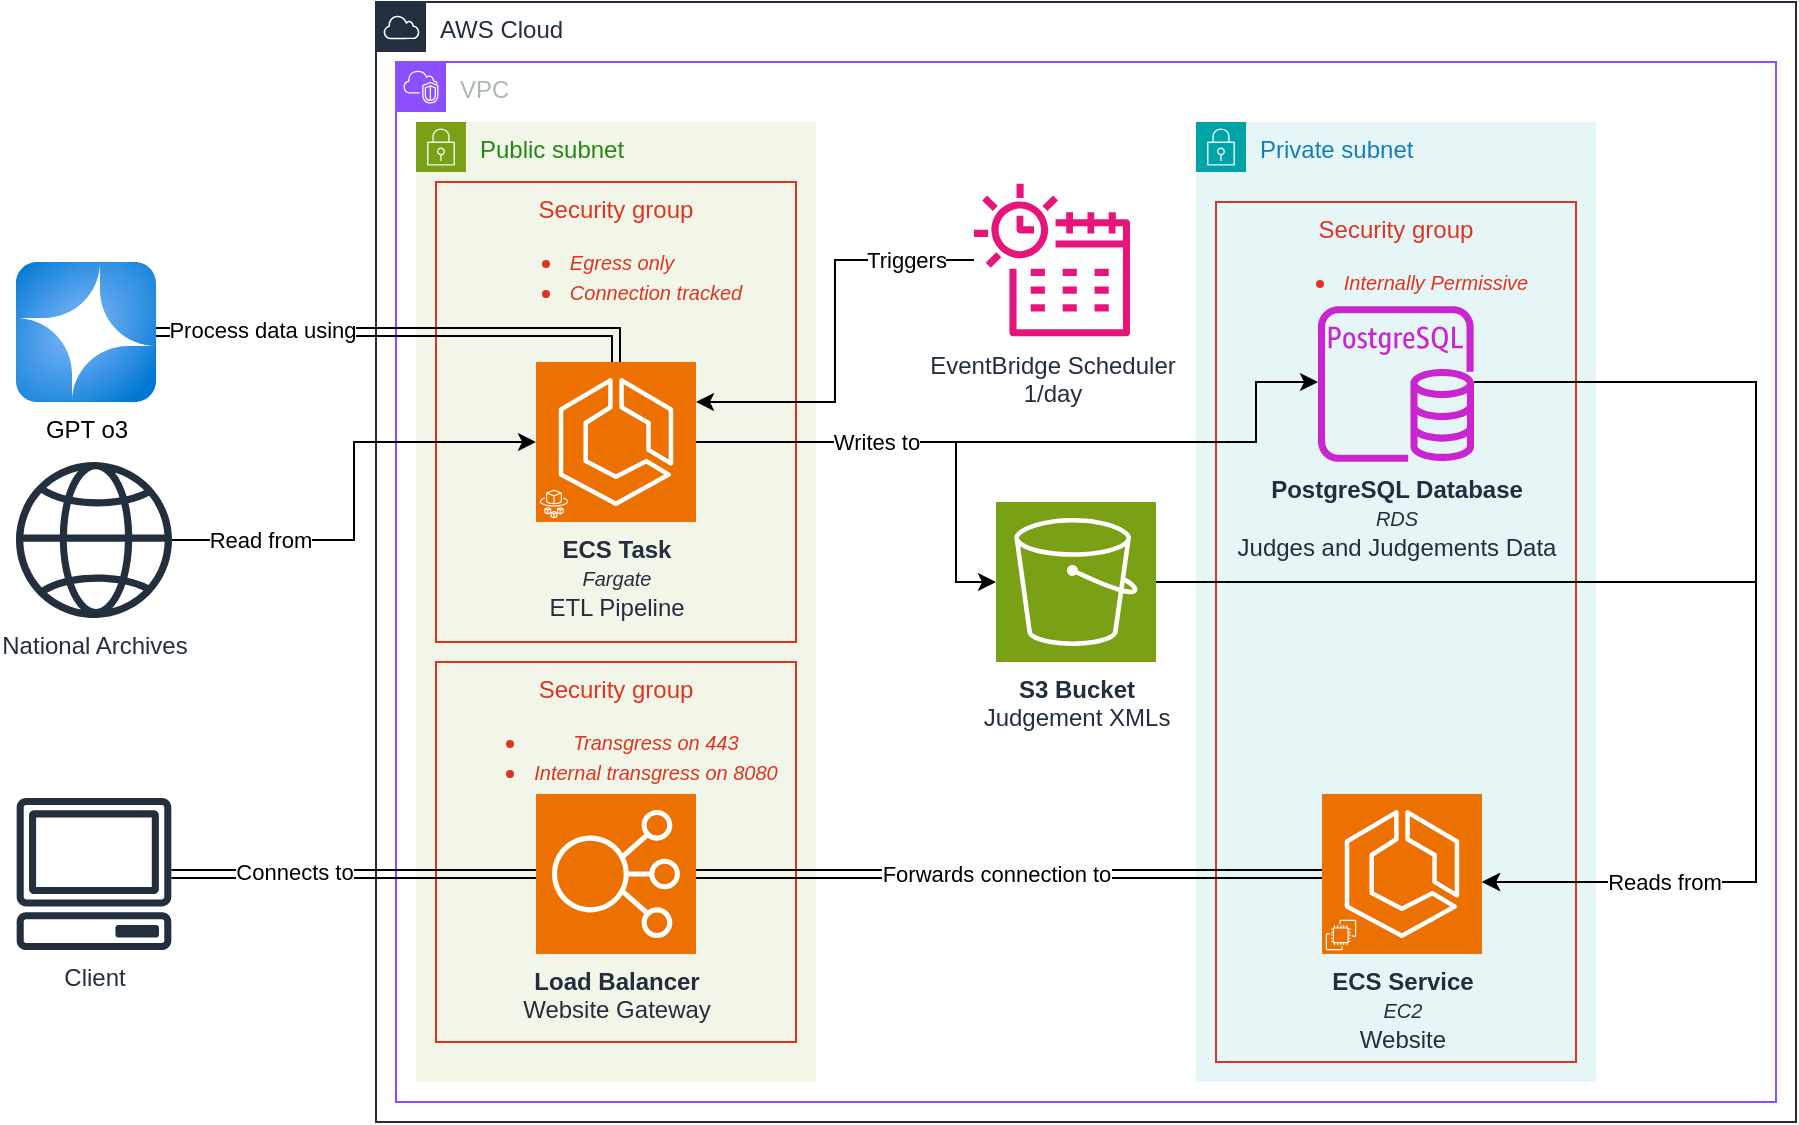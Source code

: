 <mxfile version="26.0.9">
  <diagram name="Page-1" id="KPLoOtIkAREZE4EvZQdS">
    <mxGraphModel dx="1622" dy="743" grid="1" gridSize="10" guides="1" tooltips="1" connect="1" arrows="1" fold="1" page="1" pageScale="1" pageWidth="827" pageHeight="1169" math="0" shadow="0">
      <root>
        <mxCell id="0" />
        <mxCell id="1" parent="0" />
        <mxCell id="svKFRJVLYX2BS5h3yiOG-100" value="Public subnet" style="points=[[0,0],[0.25,0],[0.5,0],[0.75,0],[1,0],[1,0.25],[1,0.5],[1,0.75],[1,1],[0.75,1],[0.5,1],[0.25,1],[0,1],[0,0.75],[0,0.5],[0,0.25]];outlineConnect=0;gradientColor=none;html=1;whiteSpace=wrap;fontSize=12;fontStyle=0;container=1;pointerEvents=0;collapsible=0;recursiveResize=0;shape=mxgraph.aws4.group;grIcon=mxgraph.aws4.group_security_group;grStroke=0;strokeColor=#7AA116;fillColor=#F2F6E8;verticalAlign=top;align=left;spacingLeft=30;fontColor=#248814;dashed=0;" parent="1" vertex="1">
          <mxGeometry x="-20" y="150" width="200" height="480" as="geometry" />
        </mxCell>
        <mxCell id="svKFRJVLYX2BS5h3yiOG-45" value="Security group&lt;div&gt;&lt;ul&gt;&lt;li style=&quot;text-align: left;&quot;&gt;&lt;i&gt;&lt;font style=&quot;font-size: 10px;&quot;&gt;Egress only&lt;/font&gt;&lt;/i&gt;&lt;/li&gt;&lt;li&gt;&lt;i&gt;&lt;font style=&quot;font-size: 10px;&quot;&gt;Connection t&lt;/font&gt;&lt;/i&gt;&lt;i style=&quot;background-color: transparent; color: light-dark(rgb(221, 53, 34), rgb(255, 133, 117));&quot;&gt;&lt;font style=&quot;font-size: 10px;&quot;&gt;racked&lt;/font&gt;&lt;/i&gt;&lt;/li&gt;&lt;/ul&gt;&lt;/div&gt;" style="fillColor=none;strokeColor=#DD3522;verticalAlign=top;fontStyle=0;fontColor=#DD3522;whiteSpace=wrap;html=1;" parent="1" vertex="1">
          <mxGeometry x="-10" y="180" width="180" height="230" as="geometry" />
        </mxCell>
        <mxCell id="svKFRJVLYX2BS5h3yiOG-71" value="EventBridge Scheduler&lt;div&gt;1/day&lt;/div&gt;" style="sketch=0;outlineConnect=0;fontColor=#232F3E;gradientColor=none;fillColor=#E7157B;strokeColor=none;dashed=0;verticalLabelPosition=bottom;verticalAlign=top;align=center;html=1;fontSize=12;fontStyle=0;aspect=fixed;pointerEvents=1;shape=mxgraph.aws4.eventbridge_scheduler;" parent="1" vertex="1">
          <mxGeometry x="259" y="180" width="78" height="78" as="geometry" />
        </mxCell>
        <mxCell id="svKFRJVLYX2BS5h3yiOG-89" value="National Archives" style="sketch=0;outlineConnect=0;fontColor=#232F3E;gradientColor=none;fillColor=#232F3D;strokeColor=none;dashed=0;verticalLabelPosition=bottom;verticalAlign=top;align=center;html=1;fontSize=12;fontStyle=0;aspect=fixed;pointerEvents=1;shape=mxgraph.aws4.globe;" parent="1" vertex="1">
          <mxGeometry x="-220" y="320" width="78" height="78" as="geometry" />
        </mxCell>
        <mxCell id="svKFRJVLYX2BS5h3yiOG-96" value="Client" style="sketch=0;outlineConnect=0;fontColor=#232F3E;gradientColor=none;fillColor=#232F3D;strokeColor=none;dashed=0;verticalLabelPosition=bottom;verticalAlign=top;align=center;html=1;fontSize=12;fontStyle=0;aspect=fixed;pointerEvents=1;shape=mxgraph.aws4.client;" parent="1" vertex="1">
          <mxGeometry x="-220" y="488" width="78" height="76" as="geometry" />
        </mxCell>
        <mxCell id="svKFRJVLYX2BS5h3yiOG-101" value="VPC" style="points=[[0,0],[0.25,0],[0.5,0],[0.75,0],[1,0],[1,0.25],[1,0.5],[1,0.75],[1,1],[0.75,1],[0.5,1],[0.25,1],[0,1],[0,0.75],[0,0.5],[0,0.25]];outlineConnect=0;gradientColor=none;html=1;whiteSpace=wrap;fontSize=12;fontStyle=0;container=1;pointerEvents=0;collapsible=0;recursiveResize=0;shape=mxgraph.aws4.group;grIcon=mxgraph.aws4.group_vpc2;strokeColor=#8C4FFF;fillColor=none;verticalAlign=top;align=left;spacingLeft=30;fontColor=#AAB7B8;dashed=0;" parent="1" vertex="1">
          <mxGeometry x="-30" y="120" width="690" height="520" as="geometry" />
        </mxCell>
        <mxCell id="svKFRJVLYX2BS5h3yiOG-102" value="AWS Cloud" style="points=[[0,0],[0.25,0],[0.5,0],[0.75,0],[1,0],[1,0.25],[1,0.5],[1,0.75],[1,1],[0.75,1],[0.5,1],[0.25,1],[0,1],[0,0.75],[0,0.5],[0,0.25]];outlineConnect=0;gradientColor=none;html=1;whiteSpace=wrap;fontSize=12;fontStyle=0;container=0;pointerEvents=0;collapsible=0;recursiveResize=0;shape=mxgraph.aws4.group;grIcon=mxgraph.aws4.group_aws_cloud;strokeColor=#232F3E;fillColor=none;verticalAlign=top;align=left;spacingLeft=30;fontColor=#232F3E;dashed=0;" parent="1" vertex="1">
          <mxGeometry x="-40" y="90" width="710" height="560" as="geometry" />
        </mxCell>
        <mxCell id="svKFRJVLYX2BS5h3yiOG-99" value="Private subnet" style="points=[[0,0],[0.25,0],[0.5,0],[0.75,0],[1,0],[1,0.25],[1,0.5],[1,0.75],[1,1],[0.75,1],[0.5,1],[0.25,1],[0,1],[0,0.75],[0,0.5],[0,0.25]];outlineConnect=0;gradientColor=none;html=1;whiteSpace=wrap;fontSize=12;fontStyle=0;container=0;pointerEvents=0;collapsible=0;recursiveResize=0;shape=mxgraph.aws4.group;grIcon=mxgraph.aws4.group_security_group;grStroke=0;strokeColor=#00A4A6;fillColor=#E6F6F7;verticalAlign=top;align=left;spacingLeft=30;fontColor=#147EBA;dashed=0;" parent="1" vertex="1">
          <mxGeometry x="370" y="150" width="200" height="480" as="geometry" />
        </mxCell>
        <mxCell id="svKFRJVLYX2BS5h3yiOG-75" value="Security group&lt;div&gt;&lt;ul&gt;&lt;li&gt;&lt;font style=&quot;font-size: 10px;&quot;&gt;&lt;i&gt;Internally Permissive&lt;/i&gt;&lt;/font&gt;&lt;/li&gt;&lt;/ul&gt;&lt;/div&gt;" style="fillColor=none;strokeColor=#DD3522;verticalAlign=top;fontStyle=0;fontColor=#DD3522;whiteSpace=wrap;html=1;" parent="1" vertex="1">
          <mxGeometry x="380" y="190" width="180" height="430" as="geometry" />
        </mxCell>
        <mxCell id="svKFRJVLYX2BS5h3yiOG-74" value="&lt;b&gt;PostgreSQL Database&lt;/b&gt;&lt;div&gt;&lt;font style=&quot;font-size: 10px;&quot;&gt;&lt;i&gt;RDS&lt;/i&gt;&lt;/font&gt;&lt;/div&gt;&lt;div&gt;Judges and Judgements Data&lt;/div&gt;" style="sketch=0;outlineConnect=0;fontColor=#232F3E;gradientColor=none;fillColor=#C925D1;strokeColor=none;dashed=0;verticalLabelPosition=bottom;verticalAlign=top;align=center;html=1;fontSize=12;fontStyle=0;aspect=fixed;pointerEvents=1;shape=mxgraph.aws4.rds_postgresql_instance;" parent="1" vertex="1">
          <mxGeometry x="431" y="242" width="78" height="78" as="geometry" />
        </mxCell>
        <mxCell id="mogwHyKd4nBZ1xsCV_yF-2" style="edgeStyle=orthogonalEdgeStyle;rounded=0;orthogonalLoop=1;jettySize=auto;html=1;entryX=0;entryY=0.5;entryDx=0;entryDy=0;entryPerimeter=0;" parent="1" source="svKFRJVLYX2BS5h3yiOG-89" target="svKFRJVLYX2BS5h3yiOG-51" edge="1">
          <mxGeometry relative="1" as="geometry" />
        </mxCell>
        <mxCell id="ygyKLbbER7SILzHNcsFx-6" value="Read from" style="edgeLabel;html=1;align=center;verticalAlign=middle;resizable=0;points=[];" parent="mogwHyKd4nBZ1xsCV_yF-2" vertex="1" connectable="0">
          <mxGeometry x="-0.453" relative="1" as="geometry">
            <mxPoint x="-19" as="offset" />
          </mxGeometry>
        </mxCell>
        <mxCell id="ygyKLbbER7SILzHNcsFx-2" style="edgeStyle=orthogonalEdgeStyle;rounded=0;orthogonalLoop=1;jettySize=auto;html=1;" parent="1" source="svKFRJVLYX2BS5h3yiOG-51" target="svKFRJVLYX2BS5h3yiOG-74" edge="1">
          <mxGeometry relative="1" as="geometry">
            <Array as="points">
              <mxPoint x="400" y="310" />
              <mxPoint x="400" y="280" />
            </Array>
          </mxGeometry>
        </mxCell>
        <mxCell id="svKFRJVLYX2BS5h3yiOG-51" value="&lt;b&gt;ECS Task&lt;/b&gt;&lt;div&gt;&lt;i&gt;&lt;font style=&quot;font-size: 10px;&quot;&gt;Fargate&lt;/font&gt;&lt;/i&gt;&lt;/div&gt;&lt;div&gt;ETL Pipeline&lt;/div&gt;" style="sketch=0;points=[[0,0,0],[0.25,0,0],[0.5,0,0],[0.75,0,0],[1,0,0],[0,1,0],[0.25,1,0],[0.5,1,0],[0.75,1,0],[1,1,0],[0,0.25,0],[0,0.5,0],[0,0.75,0],[1,0.25,0],[1,0.5,0],[1,0.75,0]];outlineConnect=0;fontColor=#232F3E;fillColor=#ED7100;strokeColor=#ffffff;dashed=0;verticalLabelPosition=bottom;verticalAlign=top;align=center;html=1;fontSize=12;fontStyle=0;aspect=fixed;shape=mxgraph.aws4.resourceIcon;resIcon=mxgraph.aws4.ecs;" parent="1" vertex="1">
          <mxGeometry x="40" y="270" width="80" height="80" as="geometry" />
        </mxCell>
        <mxCell id="svKFRJVLYX2BS5h3yiOG-52" value="" style="sketch=0;points=[[0,0,0],[0.25,0,0],[0.5,0,0],[0.75,0,0],[1,0,0],[0,1,0],[0.25,1,0],[0.5,1,0],[0.75,1,0],[1,1,0],[0,0.25,0],[0,0.5,0],[0,0.75,0],[1,0.25,0],[1,0.5,0],[1,0.75,0]];outlineConnect=0;fontColor=#232F3E;fillColor=#ED7100;strokeColor=#ffffff;dashed=0;verticalLabelPosition=bottom;verticalAlign=top;align=center;html=1;fontSize=12;fontStyle=0;aspect=fixed;shape=mxgraph.aws4.resourceIcon;resIcon=mxgraph.aws4.fargate;" parent="1" vertex="1">
          <mxGeometry x="40" y="332" width="18" height="18" as="geometry" />
        </mxCell>
        <mxCell id="i5LPw1YDStZTyWj4t00D-1" value="Security group&lt;div&gt;&lt;ul&gt;&lt;li&gt;&lt;span style=&quot;background-color: transparent; color: light-dark(rgb(221, 53, 34), rgb(255, 133, 117));&quot;&gt;&lt;font style=&quot;font-size: 10px;&quot;&gt;&lt;i&gt;Transgress on 443&lt;/i&gt;&lt;/font&gt;&lt;/span&gt;&lt;/li&gt;&lt;li&gt;&lt;span style=&quot;background-color: transparent; color: light-dark(rgb(221, 53, 34), rgb(255, 133, 117));&quot;&gt;&lt;font style=&quot;font-size: 10px;&quot;&gt;&lt;i&gt;Internal transgress on 8080&lt;/i&gt;&lt;/font&gt;&lt;/span&gt;&lt;/li&gt;&lt;/ul&gt;&lt;/div&gt;" style="fillColor=none;strokeColor=#DD3522;verticalAlign=top;fontStyle=0;fontColor=#DD3522;whiteSpace=wrap;html=1;" parent="1" vertex="1">
          <mxGeometry x="-10" y="420" width="180" height="190" as="geometry" />
        </mxCell>
        <mxCell id="i5LPw1YDStZTyWj4t00D-2" value="&lt;b&gt;Load Balancer&lt;/b&gt;&lt;div&gt;Website Gateway&lt;/div&gt;" style="sketch=0;points=[[0,0,0],[0.25,0,0],[0.5,0,0],[0.75,0,0],[1,0,0],[0,1,0],[0.25,1,0],[0.5,1,0],[0.75,1,0],[1,1,0],[0,0.25,0],[0,0.5,0],[0,0.75,0],[1,0.25,0],[1,0.5,0],[1,0.75,0]];outlineConnect=0;fontColor=#232F3E;fillColor=#ED7100;strokeColor=#ffffff;dashed=0;verticalLabelPosition=bottom;verticalAlign=top;align=center;html=1;fontSize=12;fontStyle=0;aspect=fixed;shape=mxgraph.aws4.resourceIcon;resIcon=mxgraph.aws4.elastic_load_balancing;" parent="1" vertex="1">
          <mxGeometry x="40" y="486" width="80" height="80" as="geometry" />
        </mxCell>
        <mxCell id="i5LPw1YDStZTyWj4t00D-10" style="edgeStyle=orthogonalEdgeStyle;rounded=0;orthogonalLoop=1;jettySize=auto;html=1;" parent="1" source="i5LPw1YDStZTyWj4t00D-3" target="i5LPw1YDStZTyWj4t00D-6" edge="1">
          <mxGeometry relative="1" as="geometry">
            <Array as="points">
              <mxPoint x="650" y="380" />
              <mxPoint x="650" y="530" />
            </Array>
          </mxGeometry>
        </mxCell>
        <mxCell id="i5LPw1YDStZTyWj4t00D-3" value="&lt;b&gt;S3 Bucket&lt;/b&gt;&lt;div&gt;Judgement XMLs&lt;/div&gt;" style="sketch=0;points=[[0,0,0],[0.25,0,0],[0.5,0,0],[0.75,0,0],[1,0,0],[0,1,0],[0.25,1,0],[0.5,1,0],[0.75,1,0],[1,1,0],[0,0.25,0],[0,0.5,0],[0,0.75,0],[1,0.25,0],[1,0.5,0],[1,0.75,0]];outlineConnect=0;fontColor=#232F3E;fillColor=#7AA116;strokeColor=#ffffff;dashed=0;verticalLabelPosition=bottom;verticalAlign=top;align=center;html=1;fontSize=12;fontStyle=0;aspect=fixed;shape=mxgraph.aws4.resourceIcon;resIcon=mxgraph.aws4.s3;" parent="1" vertex="1">
          <mxGeometry x="270" y="340" width="80" height="80" as="geometry" />
        </mxCell>
        <mxCell id="i5LPw1YDStZTyWj4t00D-6" value="&lt;b&gt;ECS Service&lt;/b&gt;&lt;div&gt;&lt;i&gt;&lt;font style=&quot;font-size: 10px;&quot;&gt;EC2&lt;/font&gt;&lt;/i&gt;&lt;/div&gt;&lt;div&gt;Website&lt;/div&gt;" style="sketch=0;points=[[0,0,0],[0.25,0,0],[0.5,0,0],[0.75,0,0],[1,0,0],[0,1,0],[0.25,1,0],[0.5,1,0],[0.75,1,0],[1,1,0],[0,0.25,0],[0,0.5,0],[0,0.75,0],[1,0.25,0],[1,0.5,0],[1,0.75,0]];outlineConnect=0;fontColor=#232F3E;fillColor=#ED7100;strokeColor=#ffffff;dashed=0;verticalLabelPosition=bottom;verticalAlign=top;align=center;html=1;fontSize=12;fontStyle=0;aspect=fixed;shape=mxgraph.aws4.resourceIcon;resIcon=mxgraph.aws4.ecs;" parent="1" vertex="1">
          <mxGeometry x="433" y="486" width="80" height="80" as="geometry" />
        </mxCell>
        <mxCell id="i5LPw1YDStZTyWj4t00D-7" value="" style="sketch=0;points=[[0,0,0],[0.25,0,0],[0.5,0,0],[0.75,0,0],[1,0,0],[0,1,0],[0.25,1,0],[0.5,1,0],[0.75,1,0],[1,1,0],[0,0.25,0],[0,0.5,0],[0,0.75,0],[1,0.25,0],[1,0.5,0],[1,0.75,0]];outlineConnect=0;fontColor=#232F3E;fillColor=#ED7100;strokeColor=#ffffff;dashed=0;verticalLabelPosition=bottom;verticalAlign=top;align=center;html=1;fontSize=12;fontStyle=0;aspect=fixed;shape=mxgraph.aws4.resourceIcon;resIcon=mxgraph.aws4.ec2;" parent="1" vertex="1">
          <mxGeometry x="433" y="547" width="19" height="19" as="geometry" />
        </mxCell>
        <mxCell id="i5LPw1YDStZTyWj4t00D-11" style="edgeStyle=orthogonalEdgeStyle;rounded=0;orthogonalLoop=1;jettySize=auto;html=1;" parent="1" source="svKFRJVLYX2BS5h3yiOG-74" target="i5LPw1YDStZTyWj4t00D-6" edge="1">
          <mxGeometry relative="1" as="geometry">
            <Array as="points">
              <mxPoint x="650" y="280" />
              <mxPoint x="650" y="530" />
            </Array>
          </mxGeometry>
        </mxCell>
        <mxCell id="ygyKLbbER7SILzHNcsFx-5" value="Reads from" style="edgeLabel;html=1;align=center;verticalAlign=middle;resizable=0;points=[];" parent="i5LPw1YDStZTyWj4t00D-11" vertex="1" connectable="0">
          <mxGeometry x="0.685" y="-3" relative="1" as="geometry">
            <mxPoint x="8" y="3" as="offset" />
          </mxGeometry>
        </mxCell>
        <mxCell id="i5LPw1YDStZTyWj4t00D-14" value="" style="shape=link;html=1;rounded=0;entryX=0;entryY=0.5;entryDx=0;entryDy=0;entryPerimeter=0;" parent="1" source="svKFRJVLYX2BS5h3yiOG-96" target="i5LPw1YDStZTyWj4t00D-2" edge="1">
          <mxGeometry width="100" relative="1" as="geometry">
            <mxPoint x="120" y="490" as="sourcePoint" />
            <mxPoint x="220" y="490" as="targetPoint" />
            <Array as="points" />
          </mxGeometry>
        </mxCell>
        <mxCell id="ygyKLbbER7SILzHNcsFx-10" value="Connects to" style="edgeLabel;html=1;align=center;verticalAlign=middle;resizable=0;points=[];" parent="i5LPw1YDStZTyWj4t00D-14" vertex="1" connectable="0">
          <mxGeometry x="-0.333" y="1" relative="1" as="geometry">
            <mxPoint as="offset" />
          </mxGeometry>
        </mxCell>
        <mxCell id="i5LPw1YDStZTyWj4t00D-18" value="" style="shape=link;html=1;rounded=0;exitX=1;exitY=0.5;exitDx=0;exitDy=0;exitPerimeter=0;entryX=0;entryY=0.5;entryDx=0;entryDy=0;entryPerimeter=0;" parent="1" source="i5LPw1YDStZTyWj4t00D-2" target="i5LPw1YDStZTyWj4t00D-6" edge="1">
          <mxGeometry width="100" relative="1" as="geometry">
            <mxPoint x="179" y="525.5" as="sourcePoint" />
            <mxPoint x="541" y="525.5" as="targetPoint" />
          </mxGeometry>
        </mxCell>
        <mxCell id="ygyKLbbER7SILzHNcsFx-9" value="Forwards connection to" style="edgeLabel;html=1;align=center;verticalAlign=middle;resizable=0;points=[];" parent="i5LPw1YDStZTyWj4t00D-18" vertex="1" connectable="0">
          <mxGeometry x="-0.278" y="6" relative="1" as="geometry">
            <mxPoint x="37" y="6" as="offset" />
          </mxGeometry>
        </mxCell>
        <mxCell id="i5LPw1YDStZTyWj4t00D-19" value="GPT o3" style="image;aspect=fixed;html=1;points=[];align=center;fontSize=12;image=img/lib/azure2/ai_machine_learning/Azure_OpenAI.svg;" parent="1" vertex="1">
          <mxGeometry x="-220" y="220" width="70" height="70" as="geometry" />
        </mxCell>
        <mxCell id="i5LPw1YDStZTyWj4t00D-20" value="" style="shape=link;html=1;rounded=0;exitX=0.5;exitY=0;exitDx=0;exitDy=0;exitPerimeter=0;" parent="1" source="svKFRJVLYX2BS5h3yiOG-51" target="i5LPw1YDStZTyWj4t00D-19" edge="1">
          <mxGeometry width="100" relative="1" as="geometry">
            <mxPoint x="235" y="290" as="sourcePoint" />
            <mxPoint x="213" y="80" as="targetPoint" />
            <Array as="points">
              <mxPoint x="80" y="255" />
            </Array>
          </mxGeometry>
        </mxCell>
        <mxCell id="i5LPw1YDStZTyWj4t00D-21" value="Process data using" style="edgeLabel;html=1;align=center;verticalAlign=middle;resizable=0;points=[];" parent="i5LPw1YDStZTyWj4t00D-20" vertex="1" connectable="0">
          <mxGeometry x="0.719" y="-1" relative="1" as="geometry">
            <mxPoint x="18" as="offset" />
          </mxGeometry>
        </mxCell>
        <mxCell id="ygyKLbbER7SILzHNcsFx-3" style="edgeStyle=orthogonalEdgeStyle;rounded=0;orthogonalLoop=1;jettySize=auto;html=1;entryX=0;entryY=0.5;entryDx=0;entryDy=0;entryPerimeter=0;" parent="1" source="svKFRJVLYX2BS5h3yiOG-51" target="i5LPw1YDStZTyWj4t00D-3" edge="1">
          <mxGeometry relative="1" as="geometry">
            <Array as="points">
              <mxPoint x="250" y="310" />
              <mxPoint x="250" y="380" />
            </Array>
          </mxGeometry>
        </mxCell>
        <mxCell id="ygyKLbbER7SILzHNcsFx-4" value="Writes to" style="edgeLabel;html=1;align=center;verticalAlign=middle;resizable=0;points=[];" parent="ygyKLbbER7SILzHNcsFx-3" vertex="1" connectable="0">
          <mxGeometry x="-0.337" y="2" relative="1" as="geometry">
            <mxPoint x="17" y="2" as="offset" />
          </mxGeometry>
        </mxCell>
        <mxCell id="2RW2rscMNePMBzH_I5i1-2" style="edgeStyle=orthogonalEdgeStyle;rounded=0;orthogonalLoop=1;jettySize=auto;html=1;entryX=1;entryY=0.25;entryDx=0;entryDy=0;entryPerimeter=0;" edge="1" parent="1" source="svKFRJVLYX2BS5h3yiOG-71" target="svKFRJVLYX2BS5h3yiOG-51">
          <mxGeometry relative="1" as="geometry" />
        </mxCell>
        <mxCell id="2RW2rscMNePMBzH_I5i1-3" value="Triggers" style="edgeLabel;html=1;align=center;verticalAlign=middle;resizable=0;points=[];" vertex="1" connectable="0" parent="2RW2rscMNePMBzH_I5i1-2">
          <mxGeometry x="-0.676" relative="1" as="geometry">
            <mxPoint as="offset" />
          </mxGeometry>
        </mxCell>
      </root>
    </mxGraphModel>
  </diagram>
</mxfile>
